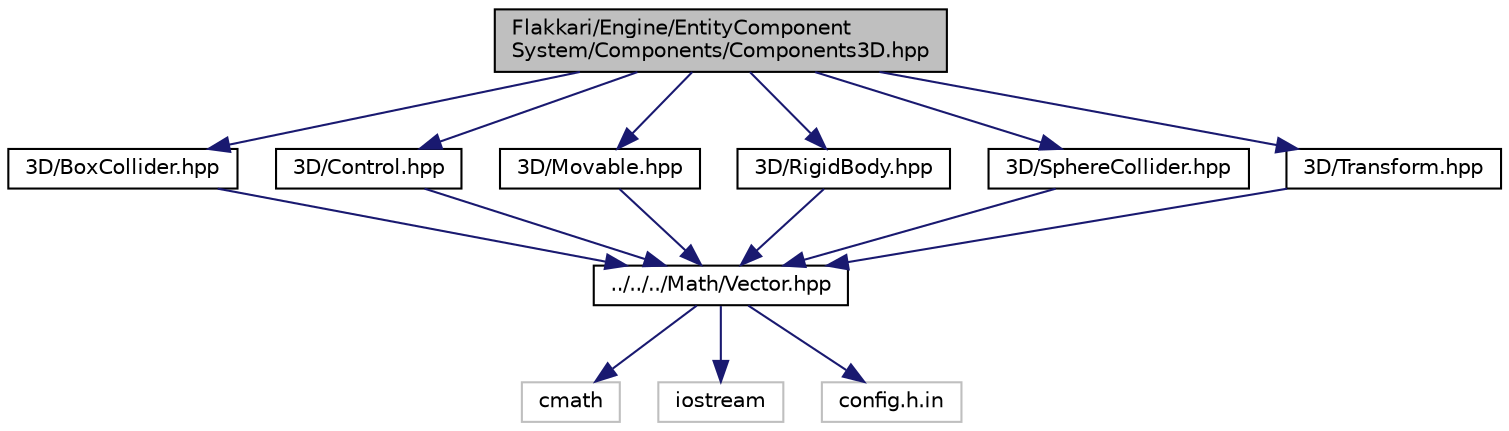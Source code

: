 digraph "Flakkari/Engine/EntityComponentSystem/Components/Components3D.hpp"
{
 // LATEX_PDF_SIZE
  edge [fontname="Helvetica",fontsize="10",labelfontname="Helvetica",labelfontsize="10"];
  node [fontname="Helvetica",fontsize="10",shape=record];
  Node1 [label="Flakkari/Engine/EntityComponent\lSystem/Components/Components3D.hpp",height=0.2,width=0.4,color="black", fillcolor="grey75", style="filled", fontcolor="black",tooltip=" "];
  Node1 -> Node2 [color="midnightblue",fontsize="10",style="solid",fontname="Helvetica"];
  Node2 [label="3D/BoxCollider.hpp",height=0.2,width=0.4,color="black", fillcolor="white", style="filled",URL="$d2/df3/BoxCollider_8hpp.html",tooltip=" "];
  Node2 -> Node3 [color="midnightblue",fontsize="10",style="solid",fontname="Helvetica"];
  Node3 [label="../../../Math/Vector.hpp",height=0.2,width=0.4,color="black", fillcolor="white", style="filled",URL="$de/dd9/Vector_8hpp.html",tooltip=" "];
  Node3 -> Node4 [color="midnightblue",fontsize="10",style="solid",fontname="Helvetica"];
  Node4 [label="cmath",height=0.2,width=0.4,color="grey75", fillcolor="white", style="filled",tooltip=" "];
  Node3 -> Node5 [color="midnightblue",fontsize="10",style="solid",fontname="Helvetica"];
  Node5 [label="iostream",height=0.2,width=0.4,color="grey75", fillcolor="white", style="filled",tooltip=" "];
  Node3 -> Node6 [color="midnightblue",fontsize="10",style="solid",fontname="Helvetica"];
  Node6 [label="config.h.in",height=0.2,width=0.4,color="grey75", fillcolor="white", style="filled",tooltip=" "];
  Node1 -> Node7 [color="midnightblue",fontsize="10",style="solid",fontname="Helvetica"];
  Node7 [label="3D/Control.hpp",height=0.2,width=0.4,color="black", fillcolor="white", style="filled",URL="$d2/d89/3D_2Control_8hpp.html",tooltip=" "];
  Node7 -> Node3 [color="midnightblue",fontsize="10",style="solid",fontname="Helvetica"];
  Node1 -> Node8 [color="midnightblue",fontsize="10",style="solid",fontname="Helvetica"];
  Node8 [label="3D/Movable.hpp",height=0.2,width=0.4,color="black", fillcolor="white", style="filled",URL="$d6/d80/3D_2Movable_8hpp.html",tooltip=" "];
  Node8 -> Node3 [color="midnightblue",fontsize="10",style="solid",fontname="Helvetica"];
  Node1 -> Node9 [color="midnightblue",fontsize="10",style="solid",fontname="Helvetica"];
  Node9 [label="3D/RigidBody.hpp",height=0.2,width=0.4,color="black", fillcolor="white", style="filled",URL="$d9/d45/3D_2RigidBody_8hpp.html",tooltip=" "];
  Node9 -> Node3 [color="midnightblue",fontsize="10",style="solid",fontname="Helvetica"];
  Node1 -> Node10 [color="midnightblue",fontsize="10",style="solid",fontname="Helvetica"];
  Node10 [label="3D/SphereCollider.hpp",height=0.2,width=0.4,color="black", fillcolor="white", style="filled",URL="$d5/dd5/SphereCollider_8hpp.html",tooltip=" "];
  Node10 -> Node3 [color="midnightblue",fontsize="10",style="solid",fontname="Helvetica"];
  Node1 -> Node11 [color="midnightblue",fontsize="10",style="solid",fontname="Helvetica"];
  Node11 [label="3D/Transform.hpp",height=0.2,width=0.4,color="black", fillcolor="white", style="filled",URL="$dc/d08/3D_2Transform_8hpp.html",tooltip=" "];
  Node11 -> Node3 [color="midnightblue",fontsize="10",style="solid",fontname="Helvetica"];
}
